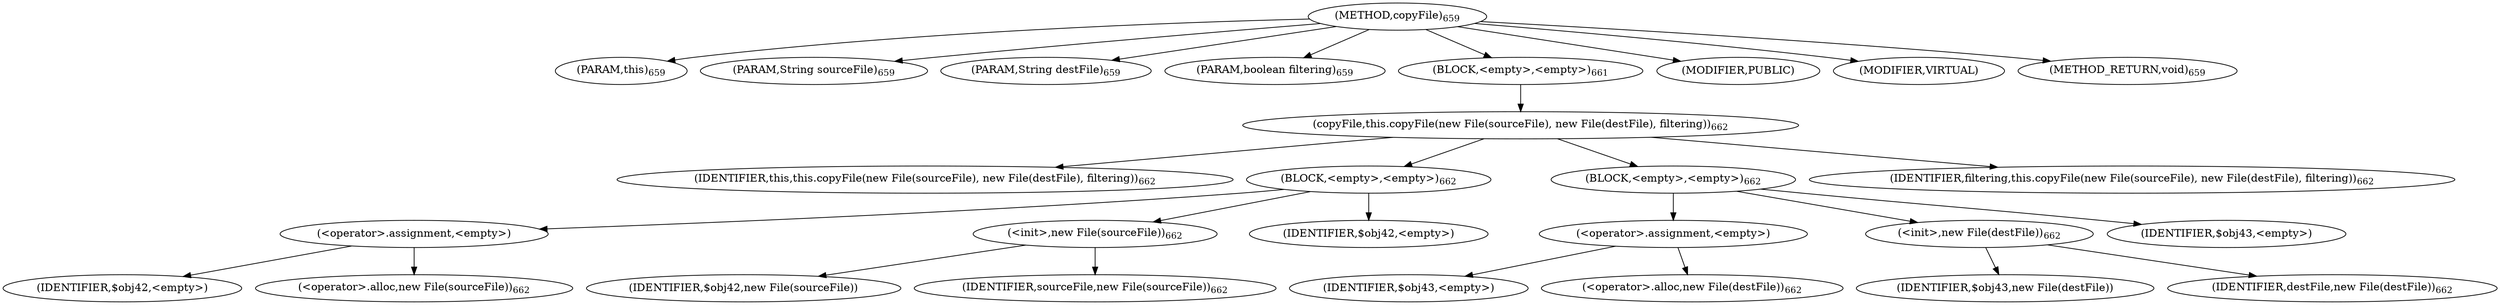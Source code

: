 digraph "copyFile" {  
"1969" [label = <(METHOD,copyFile)<SUB>659</SUB>> ]
"96" [label = <(PARAM,this)<SUB>659</SUB>> ]
"1970" [label = <(PARAM,String sourceFile)<SUB>659</SUB>> ]
"1971" [label = <(PARAM,String destFile)<SUB>659</SUB>> ]
"1972" [label = <(PARAM,boolean filtering)<SUB>659</SUB>> ]
"1973" [label = <(BLOCK,&lt;empty&gt;,&lt;empty&gt;)<SUB>661</SUB>> ]
"1974" [label = <(copyFile,this.copyFile(new File(sourceFile), new File(destFile), filtering))<SUB>662</SUB>> ]
"95" [label = <(IDENTIFIER,this,this.copyFile(new File(sourceFile), new File(destFile), filtering))<SUB>662</SUB>> ]
"1975" [label = <(BLOCK,&lt;empty&gt;,&lt;empty&gt;)<SUB>662</SUB>> ]
"1976" [label = <(&lt;operator&gt;.assignment,&lt;empty&gt;)> ]
"1977" [label = <(IDENTIFIER,$obj42,&lt;empty&gt;)> ]
"1978" [label = <(&lt;operator&gt;.alloc,new File(sourceFile))<SUB>662</SUB>> ]
"1979" [label = <(&lt;init&gt;,new File(sourceFile))<SUB>662</SUB>> ]
"1980" [label = <(IDENTIFIER,$obj42,new File(sourceFile))> ]
"1981" [label = <(IDENTIFIER,sourceFile,new File(sourceFile))<SUB>662</SUB>> ]
"1982" [label = <(IDENTIFIER,$obj42,&lt;empty&gt;)> ]
"1983" [label = <(BLOCK,&lt;empty&gt;,&lt;empty&gt;)<SUB>662</SUB>> ]
"1984" [label = <(&lt;operator&gt;.assignment,&lt;empty&gt;)> ]
"1985" [label = <(IDENTIFIER,$obj43,&lt;empty&gt;)> ]
"1986" [label = <(&lt;operator&gt;.alloc,new File(destFile))<SUB>662</SUB>> ]
"1987" [label = <(&lt;init&gt;,new File(destFile))<SUB>662</SUB>> ]
"1988" [label = <(IDENTIFIER,$obj43,new File(destFile))> ]
"1989" [label = <(IDENTIFIER,destFile,new File(destFile))<SUB>662</SUB>> ]
"1990" [label = <(IDENTIFIER,$obj43,&lt;empty&gt;)> ]
"1991" [label = <(IDENTIFIER,filtering,this.copyFile(new File(sourceFile), new File(destFile), filtering))<SUB>662</SUB>> ]
"1992" [label = <(MODIFIER,PUBLIC)> ]
"1993" [label = <(MODIFIER,VIRTUAL)> ]
"1994" [label = <(METHOD_RETURN,void)<SUB>659</SUB>> ]
  "1969" -> "96" 
  "1969" -> "1970" 
  "1969" -> "1971" 
  "1969" -> "1972" 
  "1969" -> "1973" 
  "1969" -> "1992" 
  "1969" -> "1993" 
  "1969" -> "1994" 
  "1973" -> "1974" 
  "1974" -> "95" 
  "1974" -> "1975" 
  "1974" -> "1983" 
  "1974" -> "1991" 
  "1975" -> "1976" 
  "1975" -> "1979" 
  "1975" -> "1982" 
  "1976" -> "1977" 
  "1976" -> "1978" 
  "1979" -> "1980" 
  "1979" -> "1981" 
  "1983" -> "1984" 
  "1983" -> "1987" 
  "1983" -> "1990" 
  "1984" -> "1985" 
  "1984" -> "1986" 
  "1987" -> "1988" 
  "1987" -> "1989" 
}
